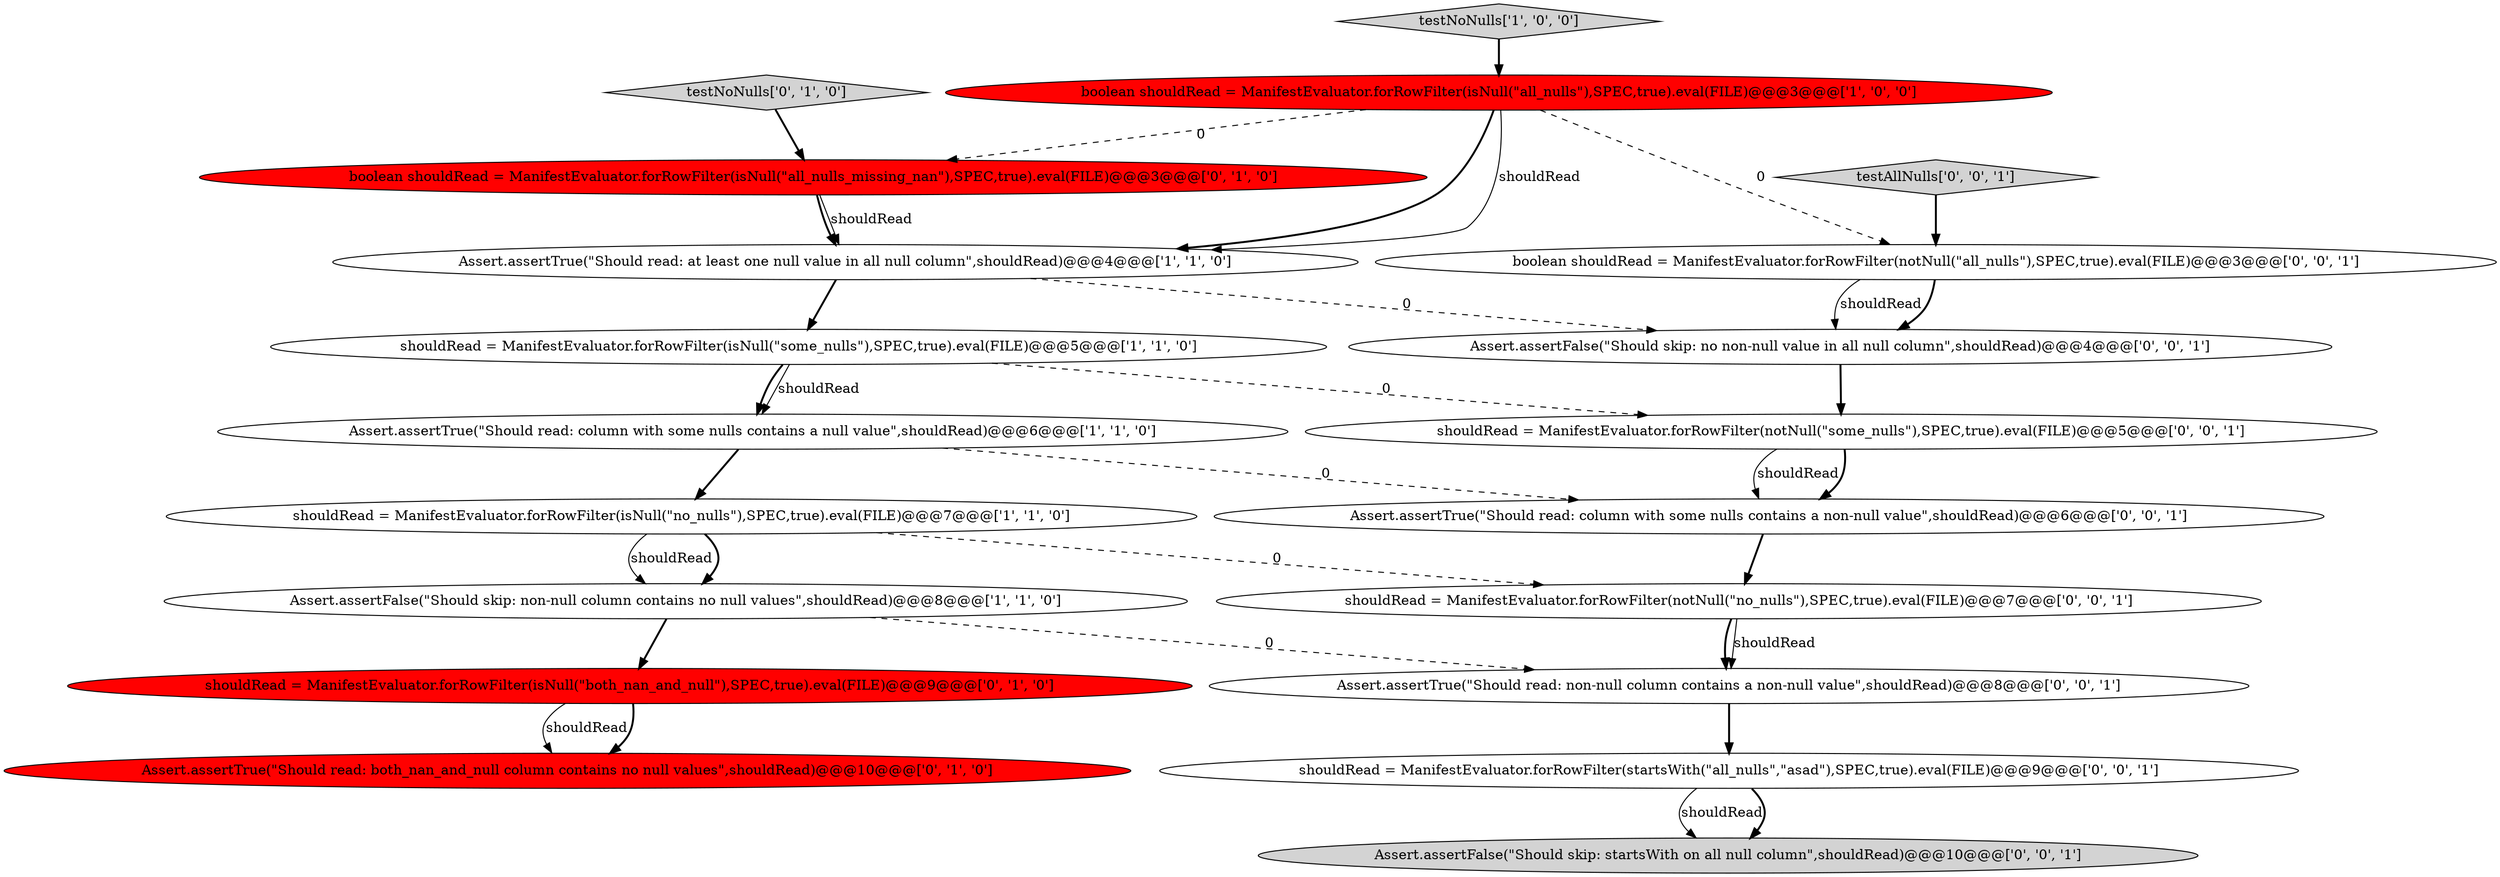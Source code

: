digraph {
9 [style = filled, label = "Assert.assertTrue(\"Should read: both_nan_and_null column contains no null values\",shouldRead)@@@10@@@['0', '1', '0']", fillcolor = red, shape = ellipse image = "AAA1AAABBB2BBB"];
15 [style = filled, label = "shouldRead = ManifestEvaluator.forRowFilter(startsWith(\"all_nulls\",\"asad\"),SPEC,true).eval(FILE)@@@9@@@['0', '0', '1']", fillcolor = white, shape = ellipse image = "AAA0AAABBB3BBB"];
11 [style = filled, label = "Assert.assertTrue(\"Should read: column with some nulls contains a non-null value\",shouldRead)@@@6@@@['0', '0', '1']", fillcolor = white, shape = ellipse image = "AAA0AAABBB3BBB"];
8 [style = filled, label = "testNoNulls['0', '1', '0']", fillcolor = lightgray, shape = diamond image = "AAA0AAABBB2BBB"];
1 [style = filled, label = "Assert.assertTrue(\"Should read: at least one null value in all null column\",shouldRead)@@@4@@@['1', '1', '0']", fillcolor = white, shape = ellipse image = "AAA0AAABBB1BBB"];
0 [style = filled, label = "Assert.assertFalse(\"Should skip: non-null column contains no null values\",shouldRead)@@@8@@@['1', '1', '0']", fillcolor = white, shape = ellipse image = "AAA0AAABBB1BBB"];
2 [style = filled, label = "Assert.assertTrue(\"Should read: column with some nulls contains a null value\",shouldRead)@@@6@@@['1', '1', '0']", fillcolor = white, shape = ellipse image = "AAA0AAABBB1BBB"];
18 [style = filled, label = "Assert.assertTrue(\"Should read: non-null column contains a non-null value\",shouldRead)@@@8@@@['0', '0', '1']", fillcolor = white, shape = ellipse image = "AAA0AAABBB3BBB"];
5 [style = filled, label = "boolean shouldRead = ManifestEvaluator.forRowFilter(isNull(\"all_nulls\"),SPEC,true).eval(FILE)@@@3@@@['1', '0', '0']", fillcolor = red, shape = ellipse image = "AAA1AAABBB1BBB"];
3 [style = filled, label = "shouldRead = ManifestEvaluator.forRowFilter(isNull(\"some_nulls\"),SPEC,true).eval(FILE)@@@5@@@['1', '1', '0']", fillcolor = white, shape = ellipse image = "AAA0AAABBB1BBB"];
17 [style = filled, label = "Assert.assertFalse(\"Should skip: startsWith on all null column\",shouldRead)@@@10@@@['0', '0', '1']", fillcolor = lightgray, shape = ellipse image = "AAA0AAABBB3BBB"];
4 [style = filled, label = "testNoNulls['1', '0', '0']", fillcolor = lightgray, shape = diamond image = "AAA0AAABBB1BBB"];
10 [style = filled, label = "shouldRead = ManifestEvaluator.forRowFilter(isNull(\"both_nan_and_null\"),SPEC,true).eval(FILE)@@@9@@@['0', '1', '0']", fillcolor = red, shape = ellipse image = "AAA1AAABBB2BBB"];
14 [style = filled, label = "shouldRead = ManifestEvaluator.forRowFilter(notNull(\"some_nulls\"),SPEC,true).eval(FILE)@@@5@@@['0', '0', '1']", fillcolor = white, shape = ellipse image = "AAA0AAABBB3BBB"];
19 [style = filled, label = "boolean shouldRead = ManifestEvaluator.forRowFilter(notNull(\"all_nulls\"),SPEC,true).eval(FILE)@@@3@@@['0', '0', '1']", fillcolor = white, shape = ellipse image = "AAA0AAABBB3BBB"];
13 [style = filled, label = "testAllNulls['0', '0', '1']", fillcolor = lightgray, shape = diamond image = "AAA0AAABBB3BBB"];
16 [style = filled, label = "Assert.assertFalse(\"Should skip: no non-null value in all null column\",shouldRead)@@@4@@@['0', '0', '1']", fillcolor = white, shape = ellipse image = "AAA0AAABBB3BBB"];
6 [style = filled, label = "shouldRead = ManifestEvaluator.forRowFilter(isNull(\"no_nulls\"),SPEC,true).eval(FILE)@@@7@@@['1', '1', '0']", fillcolor = white, shape = ellipse image = "AAA0AAABBB1BBB"];
12 [style = filled, label = "shouldRead = ManifestEvaluator.forRowFilter(notNull(\"no_nulls\"),SPEC,true).eval(FILE)@@@7@@@['0', '0', '1']", fillcolor = white, shape = ellipse image = "AAA0AAABBB3BBB"];
7 [style = filled, label = "boolean shouldRead = ManifestEvaluator.forRowFilter(isNull(\"all_nulls_missing_nan\"),SPEC,true).eval(FILE)@@@3@@@['0', '1', '0']", fillcolor = red, shape = ellipse image = "AAA1AAABBB2BBB"];
7->1 [style = bold, label=""];
15->17 [style = solid, label="shouldRead"];
2->6 [style = bold, label=""];
18->15 [style = bold, label=""];
1->3 [style = bold, label=""];
14->11 [style = solid, label="shouldRead"];
11->12 [style = bold, label=""];
6->0 [style = bold, label=""];
6->0 [style = solid, label="shouldRead"];
19->16 [style = solid, label="shouldRead"];
3->2 [style = solid, label="shouldRead"];
10->9 [style = solid, label="shouldRead"];
8->7 [style = bold, label=""];
5->1 [style = solid, label="shouldRead"];
19->16 [style = bold, label=""];
6->12 [style = dashed, label="0"];
5->1 [style = bold, label=""];
15->17 [style = bold, label=""];
0->10 [style = bold, label=""];
13->19 [style = bold, label=""];
3->2 [style = bold, label=""];
1->16 [style = dashed, label="0"];
7->1 [style = solid, label="shouldRead"];
12->18 [style = bold, label=""];
0->18 [style = dashed, label="0"];
16->14 [style = bold, label=""];
2->11 [style = dashed, label="0"];
10->9 [style = bold, label=""];
5->7 [style = dashed, label="0"];
3->14 [style = dashed, label="0"];
5->19 [style = dashed, label="0"];
14->11 [style = bold, label=""];
4->5 [style = bold, label=""];
12->18 [style = solid, label="shouldRead"];
}
